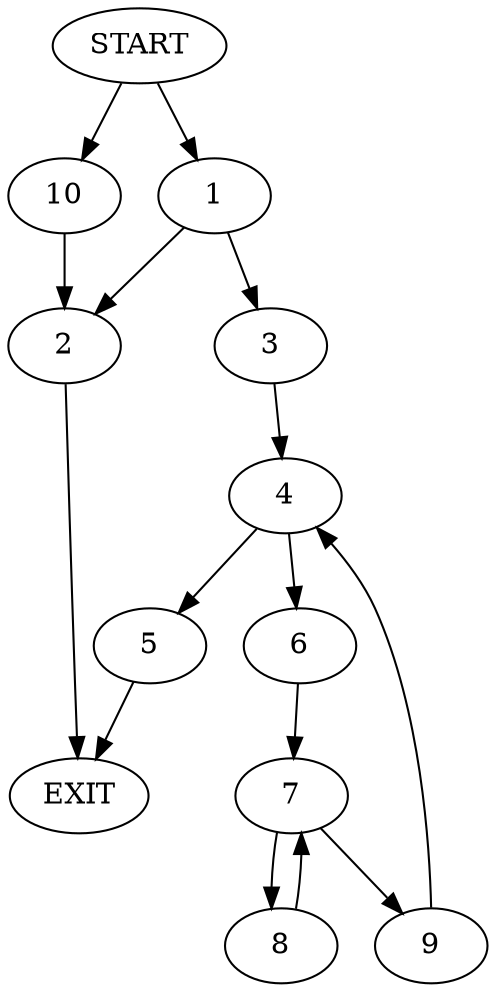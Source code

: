 digraph {
0 [label="START"]
11 [label="EXIT"]
0 -> 1
1 -> 2
1 -> 3
3 -> 4
2 -> 11
4 -> 5
4 -> 6
5 -> 11
6 -> 7
7 -> 8
7 -> 9
8 -> 7
9 -> 4
0 -> 10
10 -> 2
}
